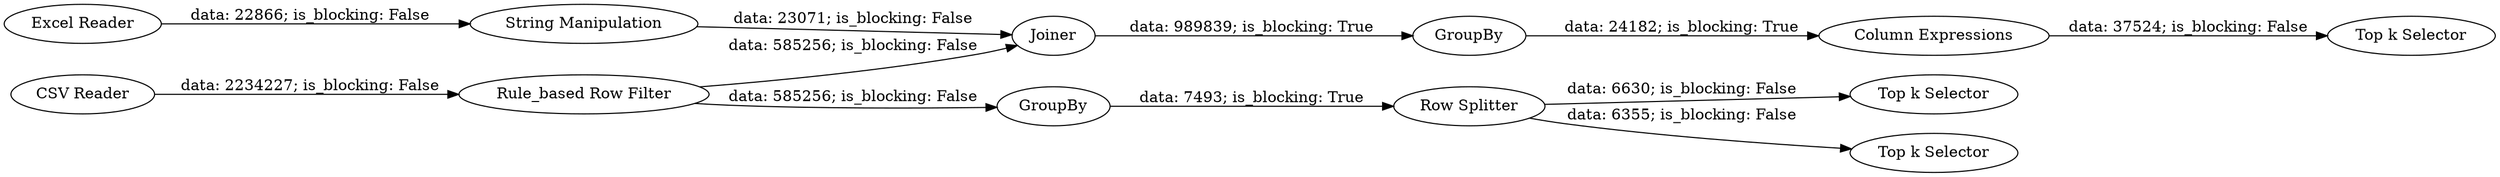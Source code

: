 digraph {
	"7281152037761896984_6" [label="Top k Selector"]
	"7281152037761896984_2" [label="CSV Reader"]
	"7281152037761896984_3" [label="Rule_based Row Filter"]
	"7281152037761896984_12" [label="Top k Selector"]
	"7281152037761896984_1" [label="Excel Reader"]
	"7281152037761896984_11" [label="Column Expressions"]
	"7281152037761896984_5" [label="Row Splitter"]
	"7281152037761896984_10" [label=GroupBy]
	"7281152037761896984_4" [label=GroupBy]
	"7281152037761896984_9" [label=Joiner]
	"7281152037761896984_8" [label="String Manipulation"]
	"7281152037761896984_7" [label="Top k Selector"]
	"7281152037761896984_9" -> "7281152037761896984_10" [label="data: 989839; is_blocking: True"]
	"7281152037761896984_5" -> "7281152037761896984_6" [label="data: 6630; is_blocking: False"]
	"7281152037761896984_3" -> "7281152037761896984_4" [label="data: 585256; is_blocking: False"]
	"7281152037761896984_1" -> "7281152037761896984_8" [label="data: 22866; is_blocking: False"]
	"7281152037761896984_5" -> "7281152037761896984_7" [label="data: 6355; is_blocking: False"]
	"7281152037761896984_4" -> "7281152037761896984_5" [label="data: 7493; is_blocking: True"]
	"7281152037761896984_3" -> "7281152037761896984_9" [label="data: 585256; is_blocking: False"]
	"7281152037761896984_2" -> "7281152037761896984_3" [label="data: 2234227; is_blocking: False"]
	"7281152037761896984_10" -> "7281152037761896984_11" [label="data: 24182; is_blocking: True"]
	"7281152037761896984_11" -> "7281152037761896984_12" [label="data: 37524; is_blocking: False"]
	"7281152037761896984_8" -> "7281152037761896984_9" [label="data: 23071; is_blocking: False"]
	rankdir=LR
}
